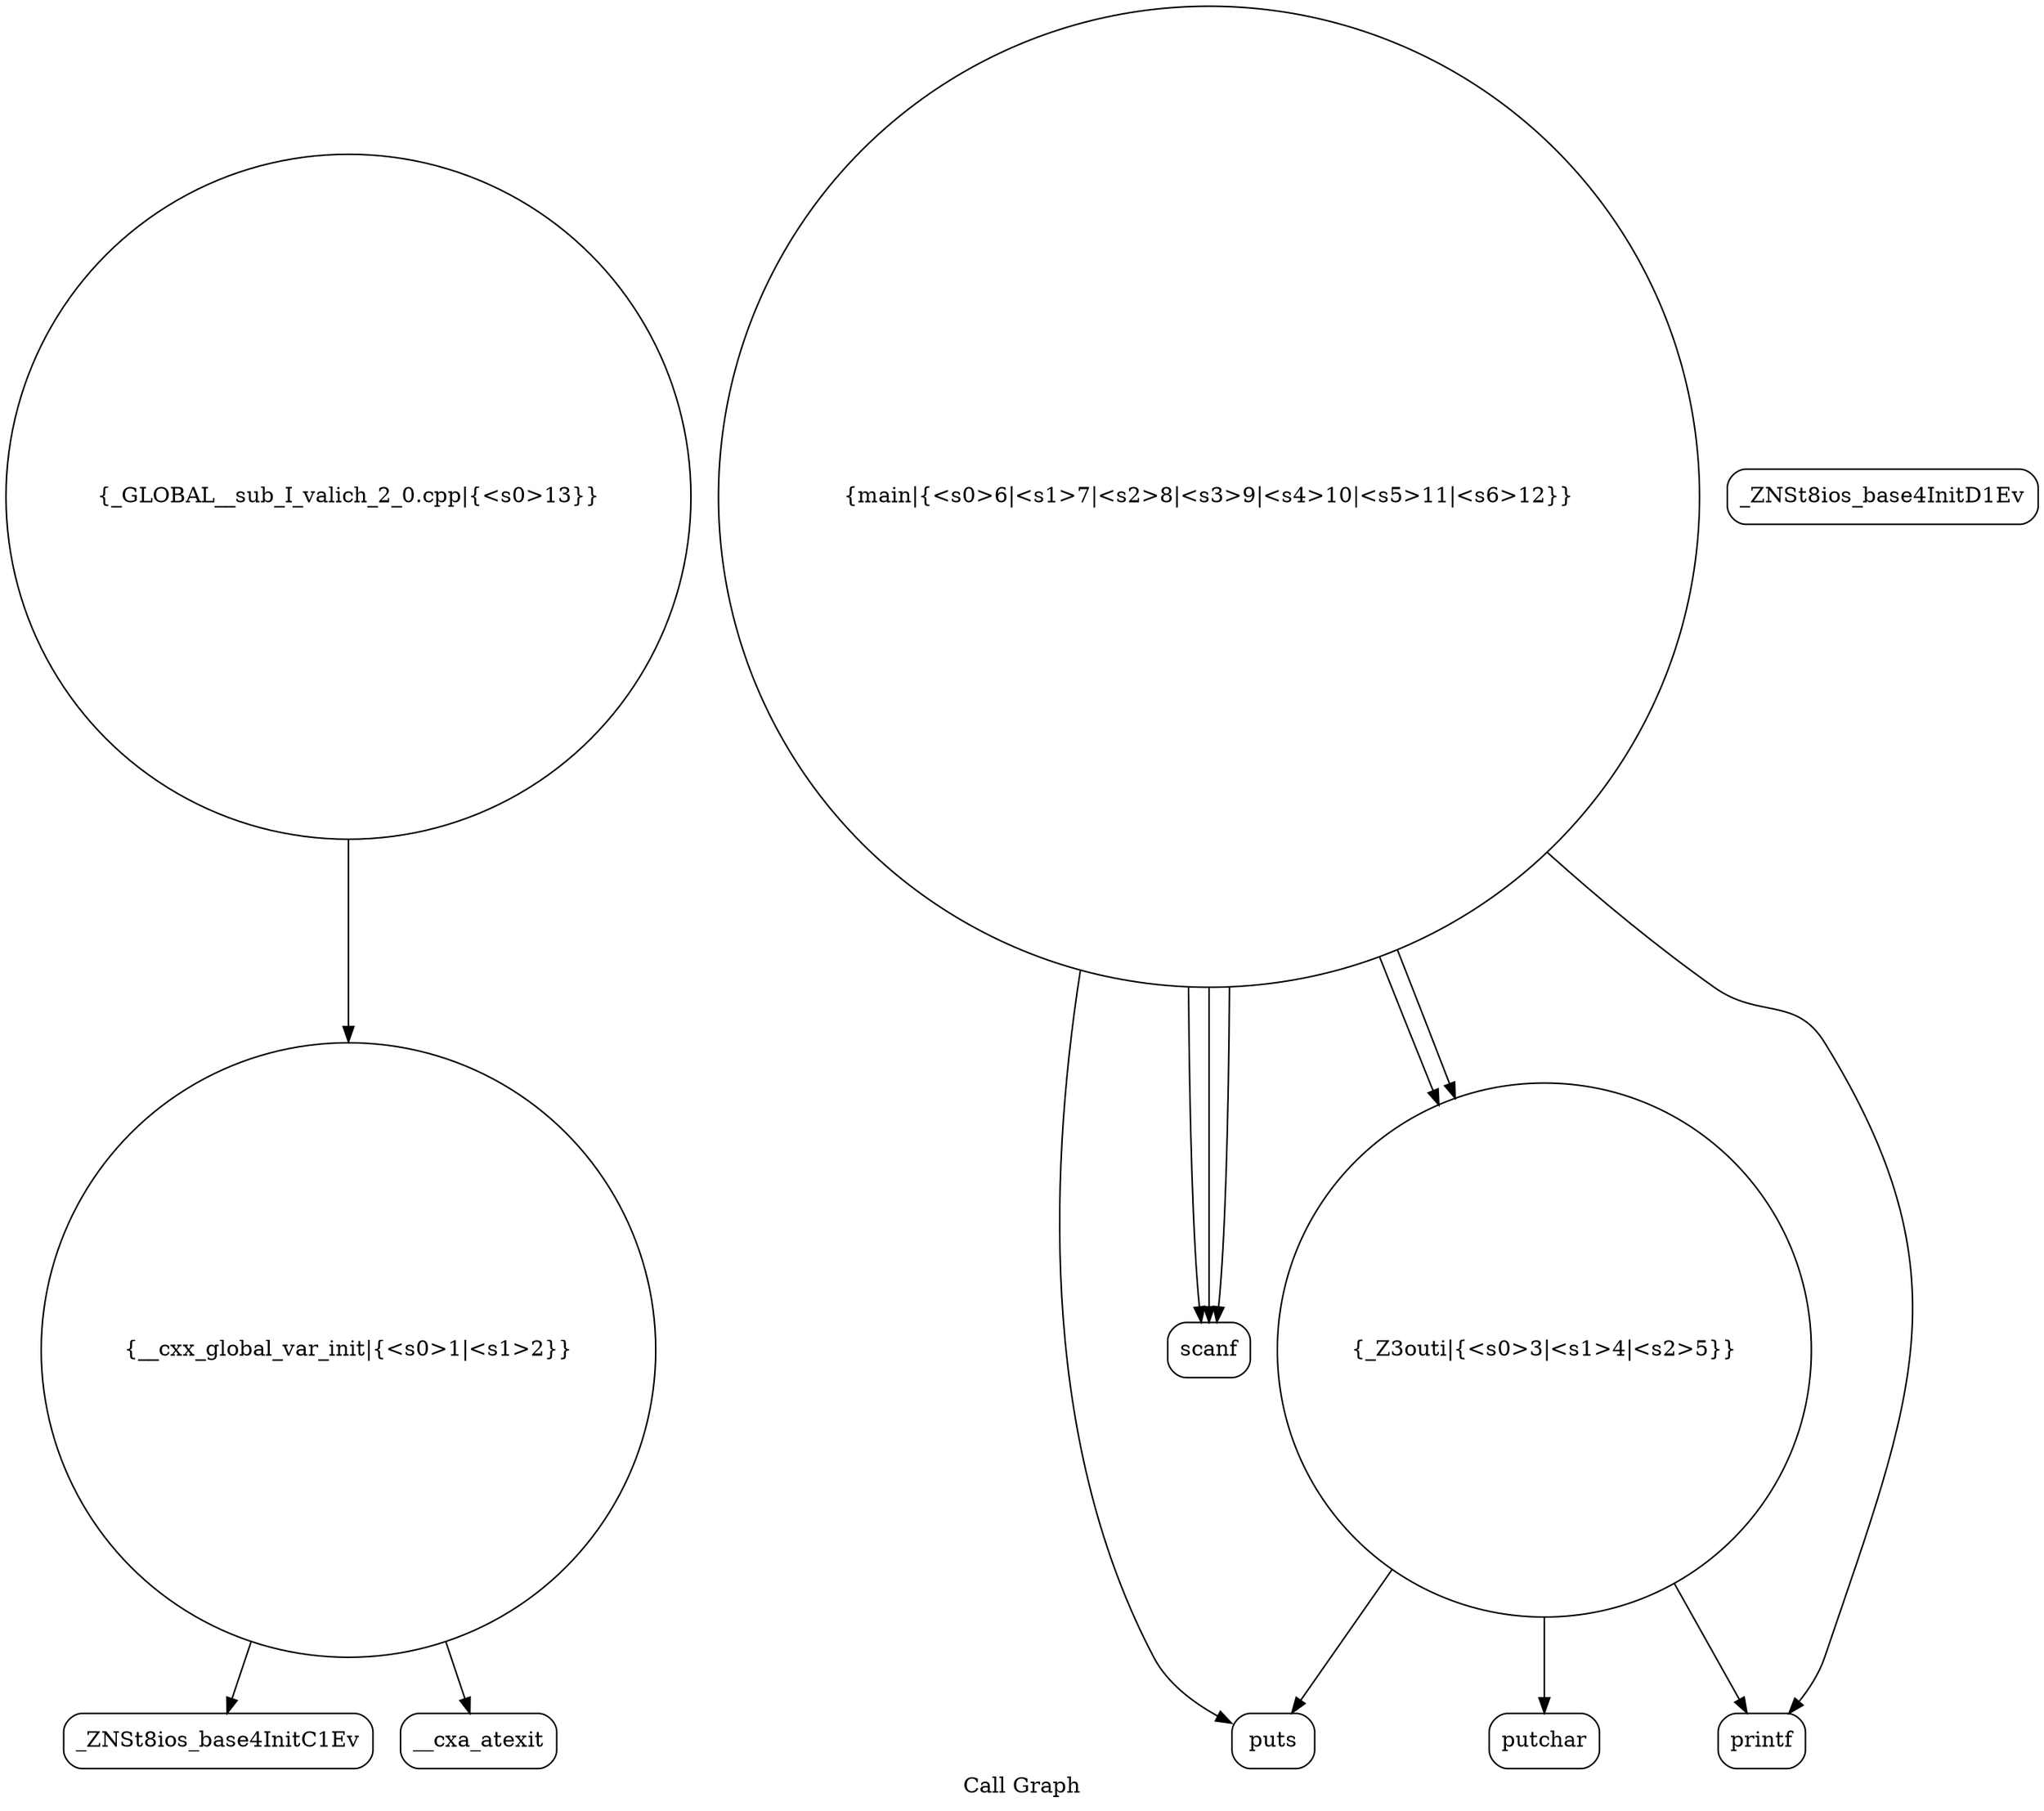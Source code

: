 digraph "Call Graph" {
	label="Call Graph";

	Node0x55acdf1de180 [shape=record,shape=circle,label="{__cxx_global_var_init|{<s0>1|<s1>2}}"];
	Node0x55acdf1de180:s0 -> Node0x55acdf1de610[color=black];
	Node0x55acdf1de180:s1 -> Node0x55acdf1de710[color=black];
	Node0x55acdf1de910 [shape=record,shape=Mrecord,label="{puts}"];
	Node0x55acdf1de690 [shape=record,shape=Mrecord,label="{_ZNSt8ios_base4InitD1Ev}"];
	Node0x55acdf1dea10 [shape=record,shape=Mrecord,label="{scanf}"];
	Node0x55acdf1de790 [shape=record,shape=circle,label="{_Z3outi|{<s0>3|<s1>4|<s2>5}}"];
	Node0x55acdf1de790:s0 -> Node0x55acdf1de810[color=black];
	Node0x55acdf1de790:s1 -> Node0x55acdf1de890[color=black];
	Node0x55acdf1de790:s2 -> Node0x55acdf1de910[color=black];
	Node0x55acdf1de890 [shape=record,shape=Mrecord,label="{printf}"];
	Node0x55acdf1de610 [shape=record,shape=Mrecord,label="{_ZNSt8ios_base4InitC1Ev}"];
	Node0x55acdf1de990 [shape=record,shape=circle,label="{main|{<s0>6|<s1>7|<s2>8|<s3>9|<s4>10|<s5>11|<s6>12}}"];
	Node0x55acdf1de990:s0 -> Node0x55acdf1dea10[color=black];
	Node0x55acdf1de990:s1 -> Node0x55acdf1dea10[color=black];
	Node0x55acdf1de990:s2 -> Node0x55acdf1dea10[color=black];
	Node0x55acdf1de990:s3 -> Node0x55acdf1de890[color=black];
	Node0x55acdf1de990:s4 -> Node0x55acdf1de790[color=black];
	Node0x55acdf1de990:s5 -> Node0x55acdf1de790[color=black];
	Node0x55acdf1de990:s6 -> Node0x55acdf1de910[color=black];
	Node0x55acdf1de710 [shape=record,shape=Mrecord,label="{__cxa_atexit}"];
	Node0x55acdf1dea90 [shape=record,shape=circle,label="{_GLOBAL__sub_I_valich_2_0.cpp|{<s0>13}}"];
	Node0x55acdf1dea90:s0 -> Node0x55acdf1de180[color=black];
	Node0x55acdf1de810 [shape=record,shape=Mrecord,label="{putchar}"];
}
